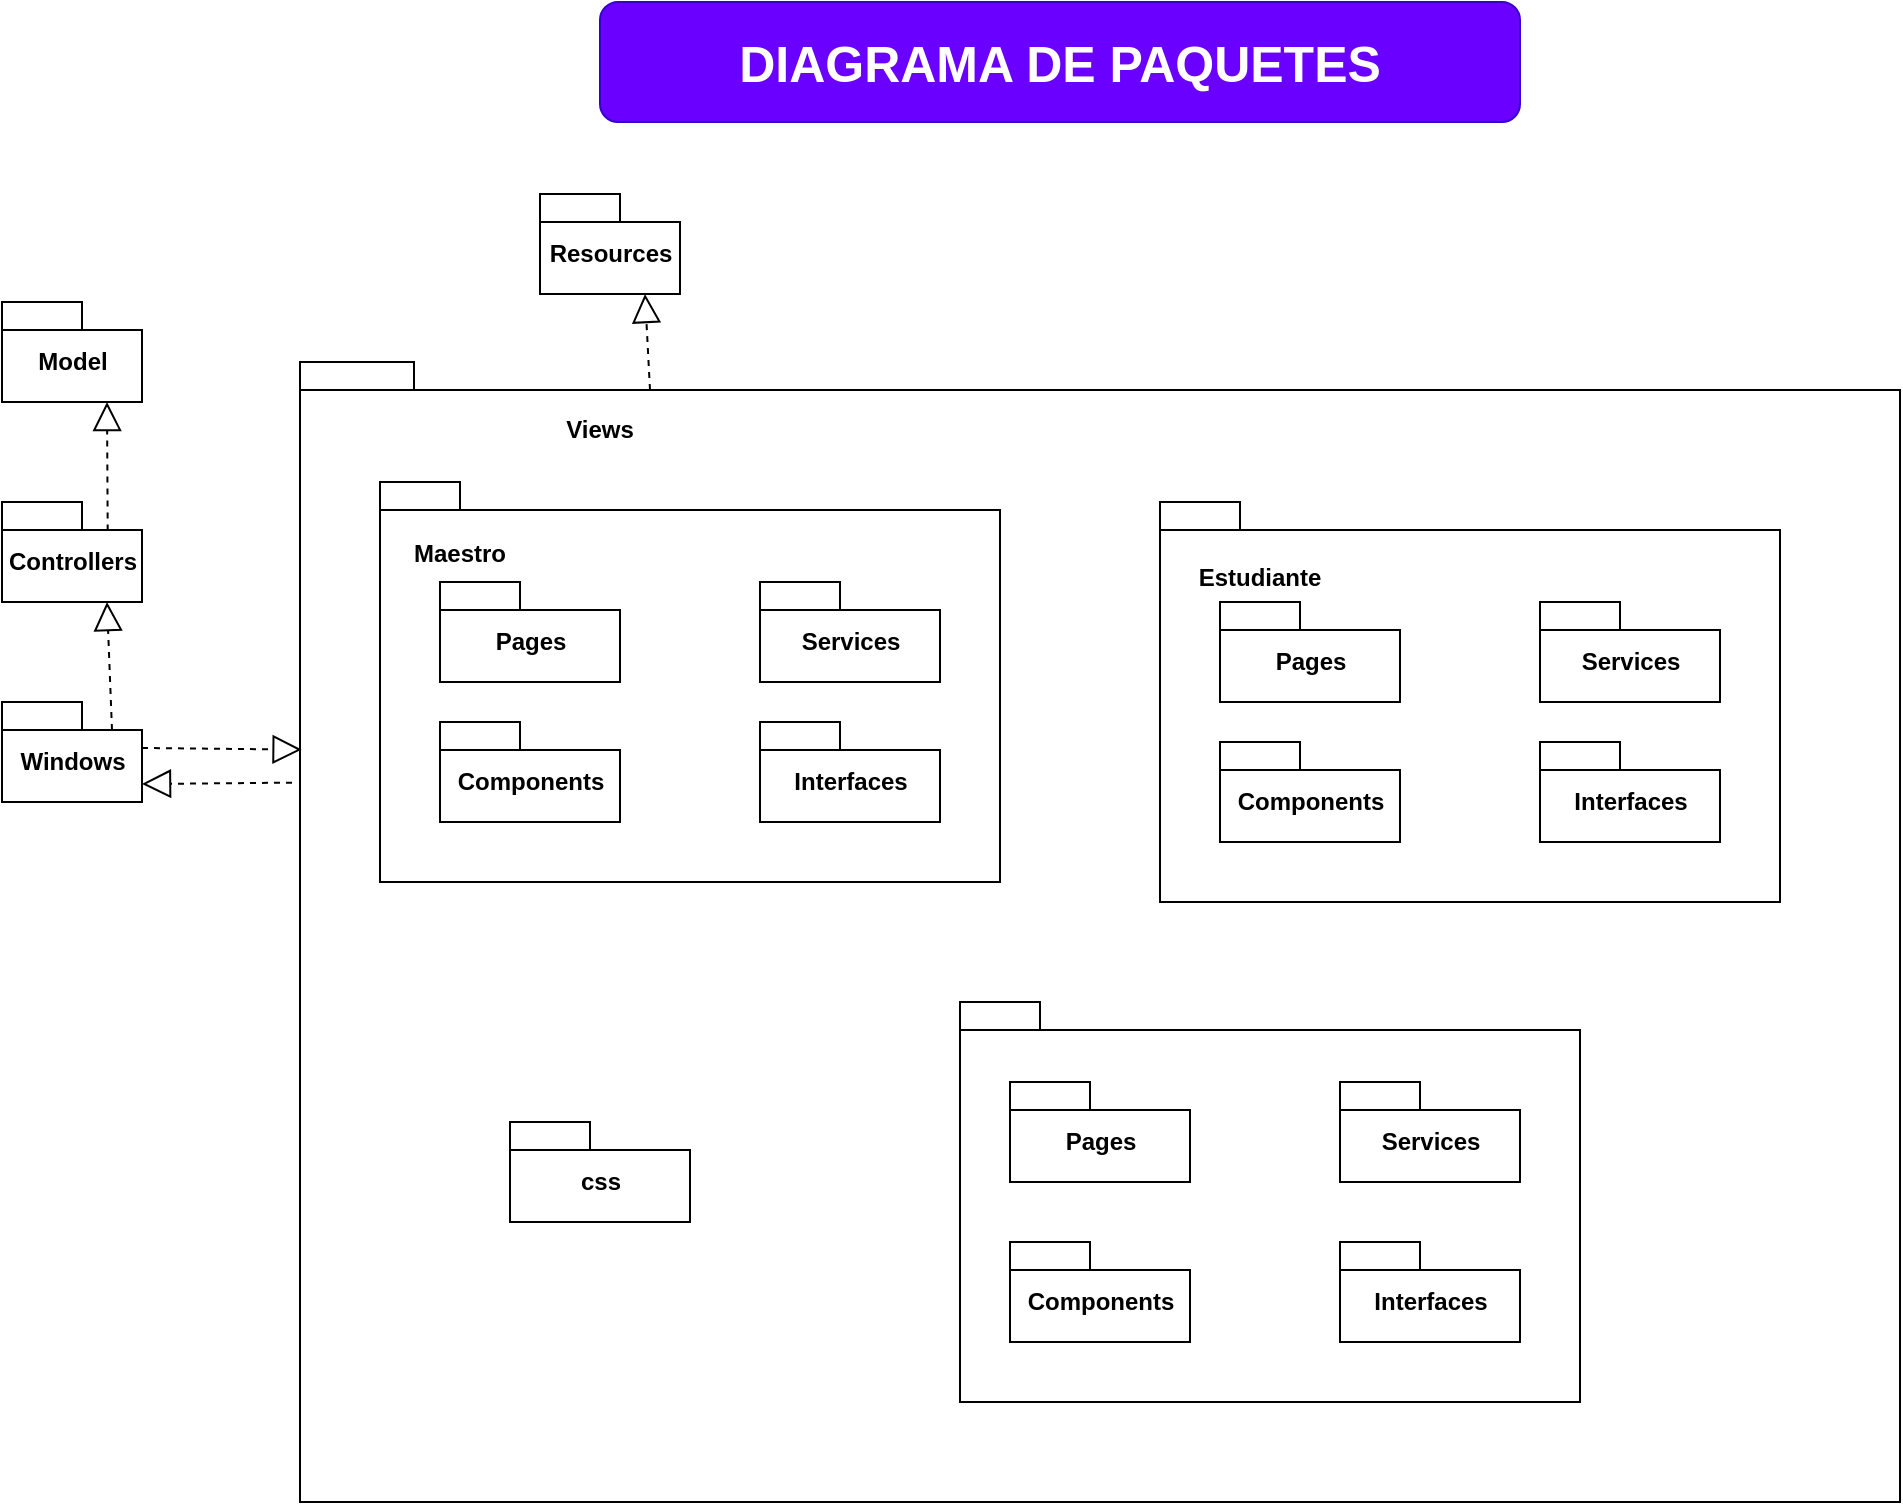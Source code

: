 <mxfile version="21.2.8" type="device">
  <diagram id="EHehA33UfhxGMK9ixmtz" name="Page-1">
    <mxGraphModel dx="1036" dy="654" grid="1" gridSize="10" guides="1" tooltips="1" connect="1" arrows="1" fold="1" page="1" pageScale="1" pageWidth="850" pageHeight="1100" math="0" shadow="0">
      <root>
        <mxCell id="0" />
        <mxCell id="1" parent="0" />
        <mxCell id="2" value="Controllers" style="shape=folder;fontStyle=1;spacingTop=10;tabWidth=40;tabHeight=14;tabPosition=left;html=1;" parent="1" vertex="1">
          <mxGeometry x="221" y="300" width="70" height="50" as="geometry" />
        </mxCell>
        <mxCell id="3" value="Resources" style="shape=folder;fontStyle=1;spacingTop=10;tabWidth=40;tabHeight=14;tabPosition=left;html=1;" parent="1" vertex="1">
          <mxGeometry x="490" y="146" width="70" height="50" as="geometry" />
        </mxCell>
        <mxCell id="4" value="" style="shape=folder;fontStyle=1;spacingTop=10;tabWidth=40;tabHeight=14;tabPosition=left;html=1;" parent="1" vertex="1">
          <mxGeometry x="370" y="230" width="800" height="570" as="geometry" />
        </mxCell>
        <mxCell id="5" value="" style="shape=folder;fontStyle=1;spacingTop=10;tabWidth=40;tabHeight=14;tabPosition=left;html=1;" parent="1" vertex="1">
          <mxGeometry x="410" y="290" width="310" height="200" as="geometry" />
        </mxCell>
        <mxCell id="8" value="Views" style="text;align=center;fontStyle=1;verticalAlign=middle;spacingLeft=3;spacingRight=3;strokeColor=none;rotatable=0;points=[[0,0.5],[1,0.5]];portConstraint=eastwest;" parent="1" vertex="1">
          <mxGeometry x="480" y="250" width="80" height="26" as="geometry" />
        </mxCell>
        <mxCell id="9" value="Pages" style="shape=folder;fontStyle=1;spacingTop=10;tabWidth=40;tabHeight=14;tabPosition=left;html=1;" parent="1" vertex="1">
          <mxGeometry x="440" y="340" width="90" height="50" as="geometry" />
        </mxCell>
        <mxCell id="10" value="Model" style="shape=folder;fontStyle=1;spacingTop=10;tabWidth=40;tabHeight=14;tabPosition=left;html=1;" parent="1" vertex="1">
          <mxGeometry x="221" y="200" width="70" height="50" as="geometry" />
        </mxCell>
        <mxCell id="14" value="" style="endArrow=block;dashed=1;endFill=0;endSize=12;html=1;entryX=0.75;entryY=1;entryDx=0;entryDy=0;entryPerimeter=0;exitX=0;exitY=0;exitDx=175;exitDy=14;exitPerimeter=0;" parent="1" source="4" target="3" edge="1">
          <mxGeometry width="160" relative="1" as="geometry">
            <mxPoint x="470" y="270" as="sourcePoint" />
            <mxPoint x="630" y="270" as="targetPoint" />
          </mxGeometry>
        </mxCell>
        <mxCell id="15" value="" style="endArrow=block;dashed=1;endFill=0;endSize=12;html=1;exitX=0;exitY=0;exitDx=70;exitDy=23;exitPerimeter=0;entryX=0.001;entryY=0.34;entryDx=0;entryDy=0;entryPerimeter=0;" parent="1" source="GImZLNrtfepZ1nh7NToK-19" target="4" edge="1">
          <mxGeometry width="160" relative="1" as="geometry">
            <mxPoint x="290" y="250" as="sourcePoint" />
            <mxPoint x="290.5" y="186" as="targetPoint" />
          </mxGeometry>
        </mxCell>
        <mxCell id="16" value="" style="endArrow=block;dashed=1;endFill=0;endSize=12;html=1;entryX=0;entryY=0;entryDx=70;entryDy=41;entryPerimeter=0;exitX=-0.005;exitY=0.369;exitDx=0;exitDy=0;exitPerimeter=0;" parent="1" source="4" target="GImZLNrtfepZ1nh7NToK-19" edge="1">
          <mxGeometry width="160" relative="1" as="geometry">
            <mxPoint x="330" y="350" as="sourcePoint" />
            <mxPoint x="300" y="380" as="targetPoint" />
          </mxGeometry>
        </mxCell>
        <mxCell id="17" value="" style="endArrow=block;dashed=1;endFill=0;endSize=12;html=1;exitX=0.755;exitY=0.286;exitDx=0;exitDy=0;exitPerimeter=0;entryX=0.75;entryY=1;entryDx=0;entryDy=0;entryPerimeter=0;" parent="1" source="2" target="10" edge="1">
          <mxGeometry width="160" relative="1" as="geometry">
            <mxPoint x="300" y="298" as="sourcePoint" />
            <mxPoint x="270" y="190" as="targetPoint" />
          </mxGeometry>
        </mxCell>
        <mxCell id="18" value="Components" style="shape=folder;fontStyle=1;spacingTop=10;tabWidth=40;tabHeight=14;tabPosition=left;html=1;" parent="1" vertex="1">
          <mxGeometry x="440" y="410" width="90" height="50" as="geometry" />
        </mxCell>
        <mxCell id="GImZLNrtfepZ1nh7NToK-18" value="DIAGRAMA DE PAQUETES" style="rounded=1;whiteSpace=wrap;html=1;fillColor=#6a00ff;fontColor=#ffffff;strokeColor=#3700CC;fontSize=25;fontStyle=1" parent="1" vertex="1">
          <mxGeometry x="520" y="50" width="460" height="60" as="geometry" />
        </mxCell>
        <mxCell id="GImZLNrtfepZ1nh7NToK-19" value="Windows" style="shape=folder;fontStyle=1;spacingTop=10;tabWidth=40;tabHeight=14;tabPosition=left;html=1;" parent="1" vertex="1">
          <mxGeometry x="221" y="400" width="70" height="50" as="geometry" />
        </mxCell>
        <mxCell id="GImZLNrtfepZ1nh7NToK-20" value="" style="endArrow=block;dashed=1;endFill=0;endSize=12;html=1;exitX=0;exitY=0;exitDx=55;exitDy=14;exitPerimeter=0;entryX=0.75;entryY=1;entryDx=0;entryDy=0;entryPerimeter=0;" parent="1" source="GImZLNrtfepZ1nh7NToK-19" target="2" edge="1">
          <mxGeometry width="160" relative="1" as="geometry">
            <mxPoint x="284" y="324" as="sourcePoint" />
            <mxPoint x="270" y="350" as="targetPoint" />
          </mxGeometry>
        </mxCell>
        <mxCell id="GImZLNrtfepZ1nh7NToK-21" value="Maestro" style="text;align=center;fontStyle=1;verticalAlign=middle;spacingLeft=3;spacingRight=3;strokeColor=none;rotatable=0;points=[[0,0.5],[1,0.5]];portConstraint=eastwest;" parent="1" vertex="1">
          <mxGeometry x="410" y="312" width="80" height="26" as="geometry" />
        </mxCell>
        <mxCell id="GImZLNrtfepZ1nh7NToK-23" value="Interfaces" style="shape=folder;fontStyle=1;spacingTop=10;tabWidth=40;tabHeight=14;tabPosition=left;html=1;" parent="1" vertex="1">
          <mxGeometry x="600" y="410" width="90" height="50" as="geometry" />
        </mxCell>
        <mxCell id="GImZLNrtfepZ1nh7NToK-24" value="Services" style="shape=folder;fontStyle=1;spacingTop=10;tabWidth=40;tabHeight=14;tabPosition=left;html=1;" parent="1" vertex="1">
          <mxGeometry x="600" y="340" width="90" height="50" as="geometry" />
        </mxCell>
        <mxCell id="GImZLNrtfepZ1nh7NToK-26" value="" style="shape=folder;fontStyle=1;spacingTop=10;tabWidth=40;tabHeight=14;tabPosition=left;html=1;" parent="1" vertex="1">
          <mxGeometry x="800" y="300" width="310" height="200" as="geometry" />
        </mxCell>
        <mxCell id="GImZLNrtfepZ1nh7NToK-27" value="Estudiante" style="text;align=center;fontStyle=1;verticalAlign=middle;spacingLeft=3;spacingRight=3;strokeColor=none;rotatable=0;points=[[0,0.5],[1,0.5]];portConstraint=eastwest;" parent="1" vertex="1">
          <mxGeometry x="810" y="324" width="80" height="26" as="geometry" />
        </mxCell>
        <mxCell id="GImZLNrtfepZ1nh7NToK-28" value="Pages" style="shape=folder;fontStyle=1;spacingTop=10;tabWidth=40;tabHeight=14;tabPosition=left;html=1;" parent="1" vertex="1">
          <mxGeometry x="830" y="350" width="90" height="50" as="geometry" />
        </mxCell>
        <mxCell id="GImZLNrtfepZ1nh7NToK-29" value="Components" style="shape=folder;fontStyle=1;spacingTop=10;tabWidth=40;tabHeight=14;tabPosition=left;html=1;" parent="1" vertex="1">
          <mxGeometry x="830" y="420" width="90" height="50" as="geometry" />
        </mxCell>
        <mxCell id="GImZLNrtfepZ1nh7NToK-30" value="Services" style="shape=folder;fontStyle=1;spacingTop=10;tabWidth=40;tabHeight=14;tabPosition=left;html=1;" parent="1" vertex="1">
          <mxGeometry x="990" y="350" width="90" height="50" as="geometry" />
        </mxCell>
        <mxCell id="GImZLNrtfepZ1nh7NToK-31" value="Interfaces" style="shape=folder;fontStyle=1;spacingTop=10;tabWidth=40;tabHeight=14;tabPosition=left;html=1;" parent="1" vertex="1">
          <mxGeometry x="990" y="420" width="90" height="50" as="geometry" />
        </mxCell>
        <mxCell id="GImZLNrtfepZ1nh7NToK-32" value="" style="shape=folder;fontStyle=1;spacingTop=10;tabWidth=40;tabHeight=14;tabPosition=left;html=1;" parent="1" vertex="1">
          <mxGeometry x="700" y="550" width="310" height="200" as="geometry" />
        </mxCell>
        <mxCell id="GImZLNrtfepZ1nh7NToK-33" value="Pages" style="shape=folder;fontStyle=1;spacingTop=10;tabWidth=40;tabHeight=14;tabPosition=left;html=1;" parent="1" vertex="1">
          <mxGeometry x="725" y="590" width="90" height="50" as="geometry" />
        </mxCell>
        <mxCell id="GImZLNrtfepZ1nh7NToK-34" value="Services" style="shape=folder;fontStyle=1;spacingTop=10;tabWidth=40;tabHeight=14;tabPosition=left;html=1;" parent="1" vertex="1">
          <mxGeometry x="890" y="590" width="90" height="50" as="geometry" />
        </mxCell>
        <mxCell id="GImZLNrtfepZ1nh7NToK-36" value="Components" style="shape=folder;fontStyle=1;spacingTop=10;tabWidth=40;tabHeight=14;tabPosition=left;html=1;" parent="1" vertex="1">
          <mxGeometry x="725" y="670" width="90" height="50" as="geometry" />
        </mxCell>
        <mxCell id="GImZLNrtfepZ1nh7NToK-37" value="Interfaces" style="shape=folder;fontStyle=1;spacingTop=10;tabWidth=40;tabHeight=14;tabPosition=left;html=1;" parent="1" vertex="1">
          <mxGeometry x="890" y="670" width="90" height="50" as="geometry" />
        </mxCell>
        <mxCell id="tO7pz4q6w4gkgSoDv2FB-18" value="css" style="shape=folder;fontStyle=1;spacingTop=10;tabWidth=40;tabHeight=14;tabPosition=left;html=1;" vertex="1" parent="1">
          <mxGeometry x="475" y="610" width="90" height="50" as="geometry" />
        </mxCell>
      </root>
    </mxGraphModel>
  </diagram>
</mxfile>

